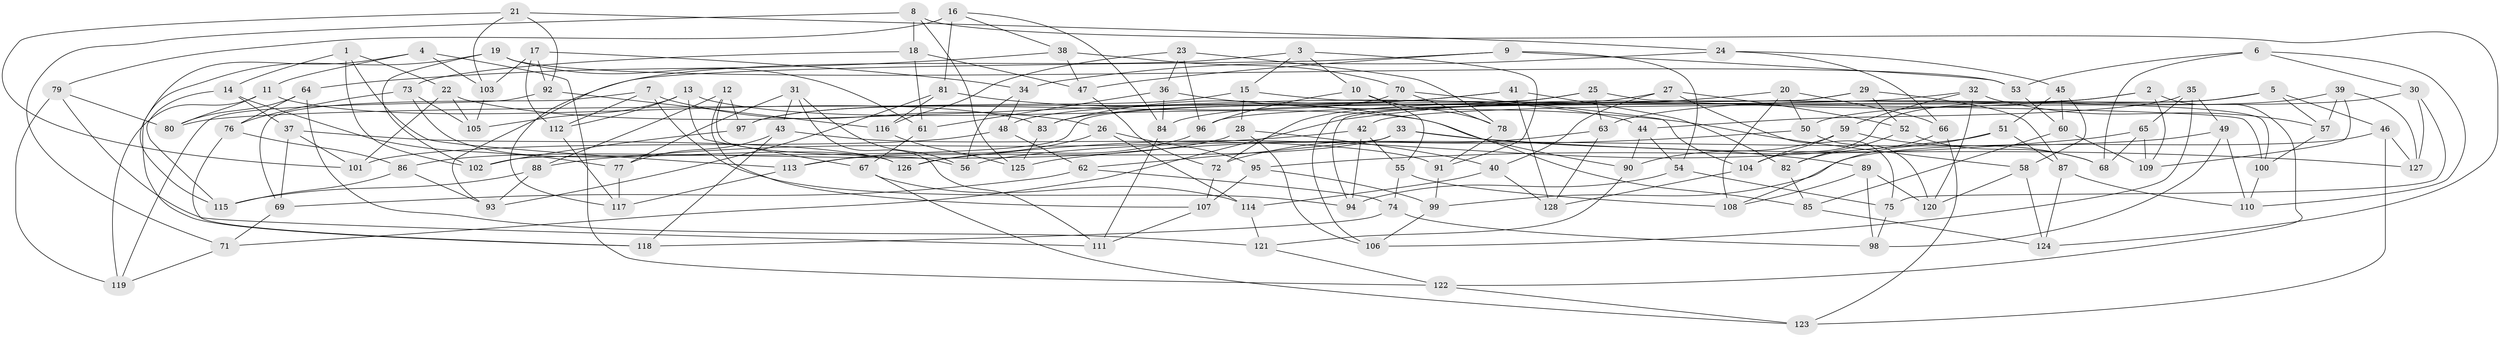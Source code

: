 // Generated by graph-tools (version 1.1) at 2025/38/03/09/25 02:38:01]
// undirected, 128 vertices, 256 edges
graph export_dot {
graph [start="1"]
  node [color=gray90,style=filled];
  1;
  2;
  3;
  4;
  5;
  6;
  7;
  8;
  9;
  10;
  11;
  12;
  13;
  14;
  15;
  16;
  17;
  18;
  19;
  20;
  21;
  22;
  23;
  24;
  25;
  26;
  27;
  28;
  29;
  30;
  31;
  32;
  33;
  34;
  35;
  36;
  37;
  38;
  39;
  40;
  41;
  42;
  43;
  44;
  45;
  46;
  47;
  48;
  49;
  50;
  51;
  52;
  53;
  54;
  55;
  56;
  57;
  58;
  59;
  60;
  61;
  62;
  63;
  64;
  65;
  66;
  67;
  68;
  69;
  70;
  71;
  72;
  73;
  74;
  75;
  76;
  77;
  78;
  79;
  80;
  81;
  82;
  83;
  84;
  85;
  86;
  87;
  88;
  89;
  90;
  91;
  92;
  93;
  94;
  95;
  96;
  97;
  98;
  99;
  100;
  101;
  102;
  103;
  104;
  105;
  106;
  107;
  108;
  109;
  110;
  111;
  112;
  113;
  114;
  115;
  116;
  117;
  118;
  119;
  120;
  121;
  122;
  123;
  124;
  125;
  126;
  127;
  128;
  1 -- 22;
  1 -- 102;
  1 -- 113;
  1 -- 14;
  2 -- 71;
  2 -- 109;
  2 -- 96;
  2 -- 122;
  3 -- 10;
  3 -- 117;
  3 -- 91;
  3 -- 15;
  4 -- 103;
  4 -- 122;
  4 -- 11;
  4 -- 115;
  5 -- 104;
  5 -- 46;
  5 -- 42;
  5 -- 57;
  6 -- 110;
  6 -- 53;
  6 -- 30;
  6 -- 68;
  7 -- 112;
  7 -- 94;
  7 -- 69;
  7 -- 26;
  8 -- 125;
  8 -- 124;
  8 -- 71;
  8 -- 18;
  9 -- 54;
  9 -- 93;
  9 -- 47;
  9 -- 53;
  10 -- 78;
  10 -- 55;
  10 -- 96;
  11 -- 80;
  11 -- 83;
  11 -- 119;
  12 -- 107;
  12 -- 88;
  12 -- 97;
  12 -- 56;
  13 -- 67;
  13 -- 90;
  13 -- 112;
  13 -- 105;
  14 -- 115;
  14 -- 37;
  14 -- 77;
  15 -- 100;
  15 -- 28;
  15 -- 97;
  16 -- 81;
  16 -- 79;
  16 -- 38;
  16 -- 84;
  17 -- 92;
  17 -- 34;
  17 -- 103;
  17 -- 112;
  18 -- 61;
  18 -- 73;
  18 -- 47;
  19 -- 61;
  19 -- 118;
  19 -- 102;
  19 -- 53;
  20 -- 50;
  20 -- 108;
  20 -- 66;
  20 -- 72;
  21 -- 103;
  21 -- 101;
  21 -- 24;
  21 -- 92;
  22 -- 101;
  22 -- 44;
  22 -- 105;
  23 -- 116;
  23 -- 36;
  23 -- 78;
  23 -- 96;
  24 -- 34;
  24 -- 45;
  24 -- 66;
  25 -- 83;
  25 -- 102;
  25 -- 63;
  25 -- 100;
  26 -- 113;
  26 -- 95;
  26 -- 114;
  27 -- 75;
  27 -- 52;
  27 -- 84;
  27 -- 40;
  28 -- 40;
  28 -- 106;
  28 -- 86;
  29 -- 106;
  29 -- 94;
  29 -- 87;
  29 -- 52;
  30 -- 75;
  30 -- 127;
  30 -- 63;
  31 -- 77;
  31 -- 56;
  31 -- 43;
  31 -- 111;
  32 -- 120;
  32 -- 80;
  32 -- 57;
  32 -- 59;
  33 -- 113;
  33 -- 89;
  33 -- 62;
  33 -- 127;
  34 -- 56;
  34 -- 48;
  35 -- 106;
  35 -- 65;
  35 -- 49;
  35 -- 44;
  36 -- 58;
  36 -- 84;
  36 -- 61;
  37 -- 69;
  37 -- 101;
  37 -- 126;
  38 -- 64;
  38 -- 70;
  38 -- 47;
  39 -- 50;
  39 -- 109;
  39 -- 127;
  39 -- 57;
  40 -- 114;
  40 -- 128;
  41 -- 83;
  41 -- 82;
  41 -- 48;
  41 -- 128;
  42 -- 88;
  42 -- 55;
  42 -- 94;
  43 -- 77;
  43 -- 118;
  43 -- 91;
  44 -- 54;
  44 -- 90;
  45 -- 58;
  45 -- 51;
  45 -- 60;
  46 -- 127;
  46 -- 99;
  46 -- 123;
  47 -- 72;
  48 -- 101;
  48 -- 62;
  49 -- 110;
  49 -- 98;
  49 -- 56;
  50 -- 125;
  50 -- 120;
  51 -- 126;
  51 -- 87;
  51 -- 108;
  52 -- 82;
  52 -- 68;
  53 -- 60;
  54 -- 75;
  54 -- 94;
  55 -- 74;
  55 -- 108;
  57 -- 100;
  58 -- 124;
  58 -- 120;
  59 -- 90;
  59 -- 104;
  59 -- 68;
  60 -- 109;
  60 -- 85;
  61 -- 67;
  62 -- 69;
  62 -- 74;
  63 -- 128;
  63 -- 72;
  64 -- 121;
  64 -- 76;
  64 -- 80;
  65 -- 109;
  65 -- 95;
  65 -- 68;
  66 -- 82;
  66 -- 123;
  67 -- 123;
  67 -- 114;
  69 -- 71;
  70 -- 78;
  70 -- 97;
  70 -- 104;
  71 -- 119;
  72 -- 107;
  73 -- 105;
  73 -- 76;
  73 -- 126;
  74 -- 98;
  74 -- 118;
  75 -- 98;
  76 -- 86;
  76 -- 118;
  77 -- 117;
  78 -- 91;
  79 -- 111;
  79 -- 80;
  79 -- 119;
  81 -- 85;
  81 -- 116;
  81 -- 93;
  82 -- 85;
  83 -- 125;
  84 -- 111;
  85 -- 124;
  86 -- 115;
  86 -- 93;
  87 -- 110;
  87 -- 124;
  88 -- 115;
  88 -- 93;
  89 -- 108;
  89 -- 98;
  89 -- 120;
  90 -- 121;
  91 -- 99;
  92 -- 119;
  92 -- 116;
  95 -- 107;
  95 -- 99;
  96 -- 126;
  97 -- 102;
  99 -- 106;
  100 -- 110;
  103 -- 105;
  104 -- 128;
  107 -- 111;
  112 -- 117;
  113 -- 117;
  114 -- 121;
  116 -- 125;
  121 -- 122;
  122 -- 123;
}
